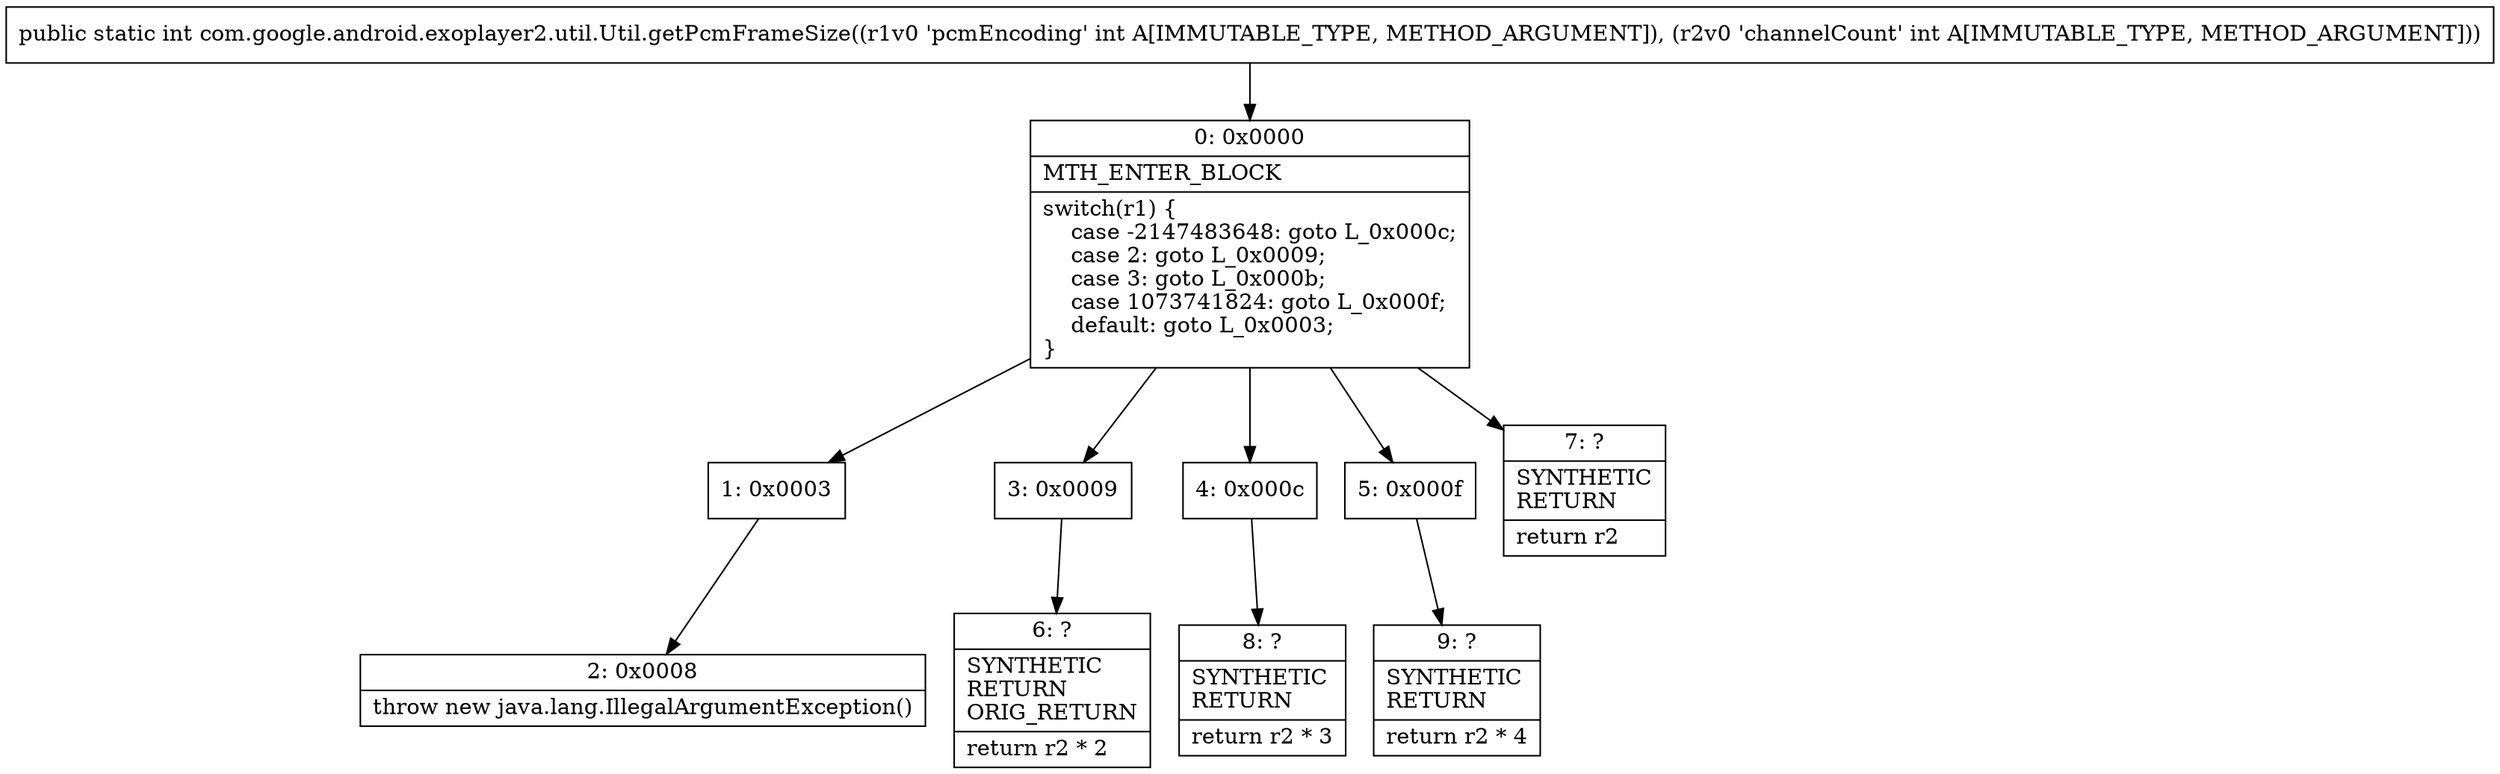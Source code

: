 digraph "CFG forcom.google.android.exoplayer2.util.Util.getPcmFrameSize(II)I" {
Node_0 [shape=record,label="{0\:\ 0x0000|MTH_ENTER_BLOCK\l|switch(r1) \{\l    case \-2147483648: goto L_0x000c;\l    case 2: goto L_0x0009;\l    case 3: goto L_0x000b;\l    case 1073741824: goto L_0x000f;\l    default: goto L_0x0003;\l\}\l}"];
Node_1 [shape=record,label="{1\:\ 0x0003}"];
Node_2 [shape=record,label="{2\:\ 0x0008|throw new java.lang.IllegalArgumentException()\l}"];
Node_3 [shape=record,label="{3\:\ 0x0009}"];
Node_4 [shape=record,label="{4\:\ 0x000c}"];
Node_5 [shape=record,label="{5\:\ 0x000f}"];
Node_6 [shape=record,label="{6\:\ ?|SYNTHETIC\lRETURN\lORIG_RETURN\l|return r2 * 2\l}"];
Node_7 [shape=record,label="{7\:\ ?|SYNTHETIC\lRETURN\l|return r2\l}"];
Node_8 [shape=record,label="{8\:\ ?|SYNTHETIC\lRETURN\l|return r2 * 3\l}"];
Node_9 [shape=record,label="{9\:\ ?|SYNTHETIC\lRETURN\l|return r2 * 4\l}"];
MethodNode[shape=record,label="{public static int com.google.android.exoplayer2.util.Util.getPcmFrameSize((r1v0 'pcmEncoding' int A[IMMUTABLE_TYPE, METHOD_ARGUMENT]), (r2v0 'channelCount' int A[IMMUTABLE_TYPE, METHOD_ARGUMENT])) }"];
MethodNode -> Node_0;
Node_0 -> Node_1;
Node_0 -> Node_3;
Node_0 -> Node_4;
Node_0 -> Node_5;
Node_0 -> Node_7;
Node_1 -> Node_2;
Node_3 -> Node_6;
Node_4 -> Node_8;
Node_5 -> Node_9;
}

